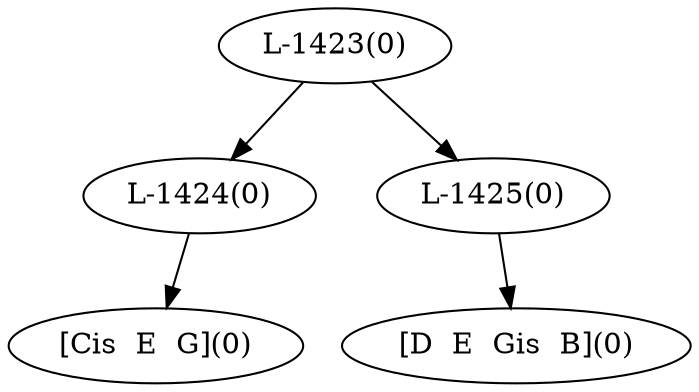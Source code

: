 digraph sample{
"L-1424(0)"->"[Cis  E  G](0)"
"L-1425(0)"->"[D  E  Gis  B](0)"
"L-1423(0)"->"L-1424(0)"
"L-1423(0)"->"L-1425(0)"
{rank = min; "L-1423(0)"}
{rank = same; "L-1424(0)"; "L-1425(0)";}
{rank = max; "[Cis  E  G](0)"; "[D  E  Gis  B](0)";}
}